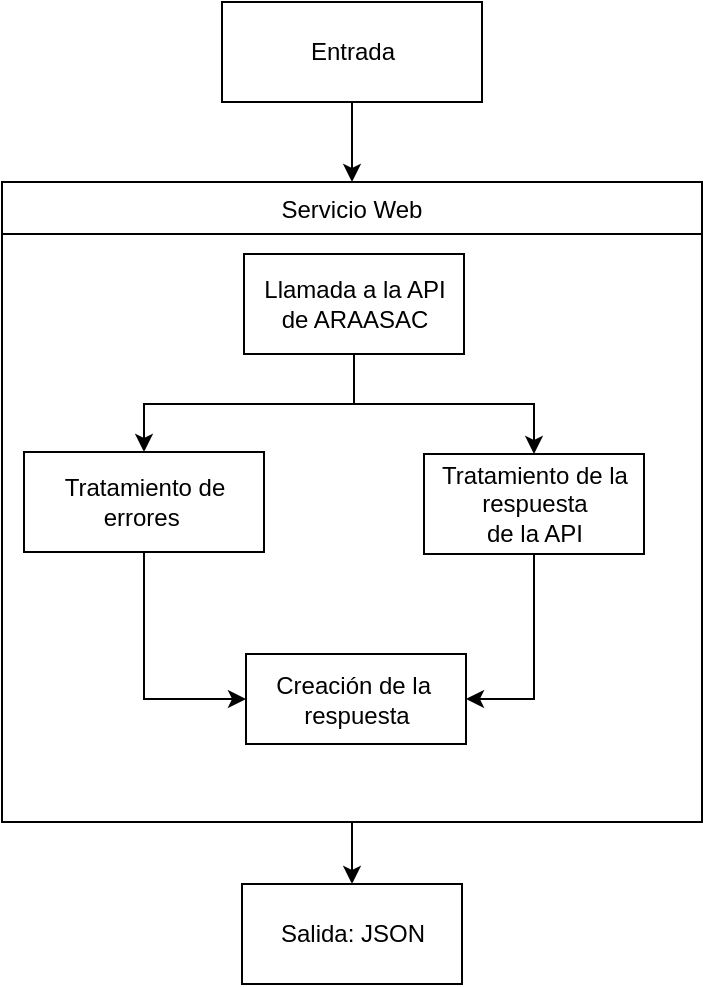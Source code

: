 <mxfile version="10.6.8" type="device"><diagram id="b7x9VZFHfooE2cxk8rb3" name="Page-1"><mxGraphModel dx="797" dy="427" grid="1" gridSize="10" guides="1" tooltips="1" connect="1" arrows="1" fold="1" page="1" pageScale="1" pageWidth="827" pageHeight="1169" math="0" shadow="0"><root><mxCell id="0"/><mxCell id="1" parent="0"/><mxCell id="cMmYKPApqUTaiInG5_aO-7" value="" style="edgeStyle=orthogonalEdgeStyle;rounded=0;orthogonalLoop=1;jettySize=auto;html=1;exitX=0.5;exitY=1;exitDx=0;exitDy=0;entryX=0.5;entryY=0;entryDx=0;entryDy=0;" parent="1" source="cMmYKPApqUTaiInG5_aO-6" target="6CoYgfdwKAUJxF8rT_2q-1" edge="1"><mxGeometry relative="1" as="geometry"><mxPoint x="395" y="120" as="targetPoint"/></mxGeometry></mxCell><mxCell id="cMmYKPApqUTaiInG5_aO-18" style="edgeStyle=orthogonalEdgeStyle;rounded=0;orthogonalLoop=1;jettySize=auto;html=1;entryX=0.5;entryY=0;entryDx=0;entryDy=0;" parent="1" source="cMmYKPApqUTaiInG5_aO-5" target="cMmYKPApqUTaiInG5_aO-11" edge="1"><mxGeometry relative="1" as="geometry"/></mxCell><mxCell id="cMmYKPApqUTaiInG5_aO-19" style="edgeStyle=orthogonalEdgeStyle;rounded=0;orthogonalLoop=1;jettySize=auto;html=1;entryX=0.5;entryY=0;entryDx=0;entryDy=0;" parent="1" source="cMmYKPApqUTaiInG5_aO-5" target="cMmYKPApqUTaiInG5_aO-8" edge="1"><mxGeometry relative="1" as="geometry"><mxPoint x="275" y="250" as="targetPoint"/><Array as="points"><mxPoint x="395" y="250"/><mxPoint x="290" y="250"/></Array></mxGeometry></mxCell><mxCell id="cMmYKPApqUTaiInG5_aO-5" value="Llamada a la API&lt;br&gt;de ARAASAC&lt;br&gt;" style="html=1;" parent="1" vertex="1"><mxGeometry x="340" y="175" width="110" height="50" as="geometry"/></mxCell><mxCell id="cMmYKPApqUTaiInG5_aO-6" value="Entrada" style="html=1;" parent="1" vertex="1"><mxGeometry x="329" y="49" width="130" height="50" as="geometry"/></mxCell><mxCell id="6CoYgfdwKAUJxF8rT_2q-7" style="edgeStyle=orthogonalEdgeStyle;rounded=0;orthogonalLoop=1;jettySize=auto;html=1;entryX=0;entryY=0.5;entryDx=0;entryDy=0;" edge="1" parent="1" source="cMmYKPApqUTaiInG5_aO-8" target="cMmYKPApqUTaiInG5_aO-12"><mxGeometry relative="1" as="geometry"/></mxCell><mxCell id="cMmYKPApqUTaiInG5_aO-8" value="Tratamiento de &lt;br&gt;errores&amp;nbsp;&lt;br&gt;" style="html=1;" parent="1" vertex="1"><mxGeometry x="230" y="274" width="120" height="50" as="geometry"/></mxCell><mxCell id="cMmYKPApqUTaiInG5_aO-13" value="" style="edgeStyle=orthogonalEdgeStyle;rounded=0;orthogonalLoop=1;jettySize=auto;html=1;" parent="1" source="cMmYKPApqUTaiInG5_aO-11" target="cMmYKPApqUTaiInG5_aO-12" edge="1"><mxGeometry relative="1" as="geometry"><Array as="points"><mxPoint x="485" y="350"/><mxPoint x="485" y="350"/></Array></mxGeometry></mxCell><mxCell id="cMmYKPApqUTaiInG5_aO-11" value="Tratamiento de la&lt;br&gt;respuesta &lt;br&gt;de la API&lt;br&gt;" style="html=1;" parent="1" vertex="1"><mxGeometry x="430" y="275" width="110" height="50" as="geometry"/></mxCell><mxCell id="cMmYKPApqUTaiInG5_aO-12" value="Creación de la&amp;nbsp;&lt;br&gt;respuesta&lt;br&gt;" style="html=1;" parent="1" vertex="1"><mxGeometry x="341" y="375" width="110" height="45" as="geometry"/></mxCell><mxCell id="cMmYKPApqUTaiInG5_aO-14" value="Salida: JSON&lt;br&gt;" style="html=1;" parent="1" vertex="1"><mxGeometry x="339" y="490" width="110" height="50" as="geometry"/></mxCell><mxCell id="6CoYgfdwKAUJxF8rT_2q-5" style="edgeStyle=orthogonalEdgeStyle;rounded=0;orthogonalLoop=1;jettySize=auto;html=1;entryX=0.5;entryY=0;entryDx=0;entryDy=0;" edge="1" parent="1" source="6CoYgfdwKAUJxF8rT_2q-1" target="cMmYKPApqUTaiInG5_aO-14"><mxGeometry relative="1" as="geometry"/></mxCell><mxCell id="6CoYgfdwKAUJxF8rT_2q-1" value="Servicio Web" style="swimlane;fontStyle=0;childLayout=stackLayout;horizontal=1;startSize=26;fillColor=none;horizontalStack=0;resizeParent=1;resizeParentMax=0;resizeLast=0;collapsible=1;marginBottom=0;" vertex="1" parent="1"><mxGeometry x="219" y="139" width="350" height="320" as="geometry"/></mxCell></root></mxGraphModel></diagram></mxfile>